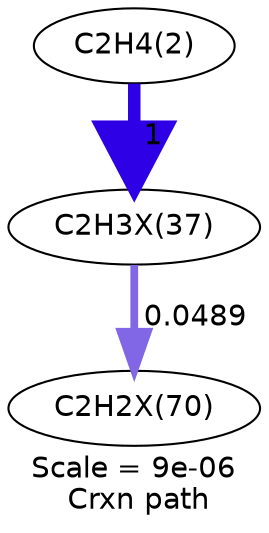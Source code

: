 digraph reaction_paths {
center=1;
s5 -> s11[fontname="Helvetica", style="setlinewidth(6)", arrowsize=3, color="0.7, 1.5, 0.9"
, label=" 1"];
s11 -> s18[fontname="Helvetica", style="setlinewidth(3.72)", arrowsize=1.86, color="0.7, 0.549, 0.9"
, label=" 0.0489"];
s5 [ fontname="Helvetica", label="C2H4(2)"];
s11 [ fontname="Helvetica", label="C2H3X(37)"];
s18 [ fontname="Helvetica", label="C2H2X(70)"];
 label = "Scale = 9e-06\l Crxn path";
 fontname = "Helvetica";
}
